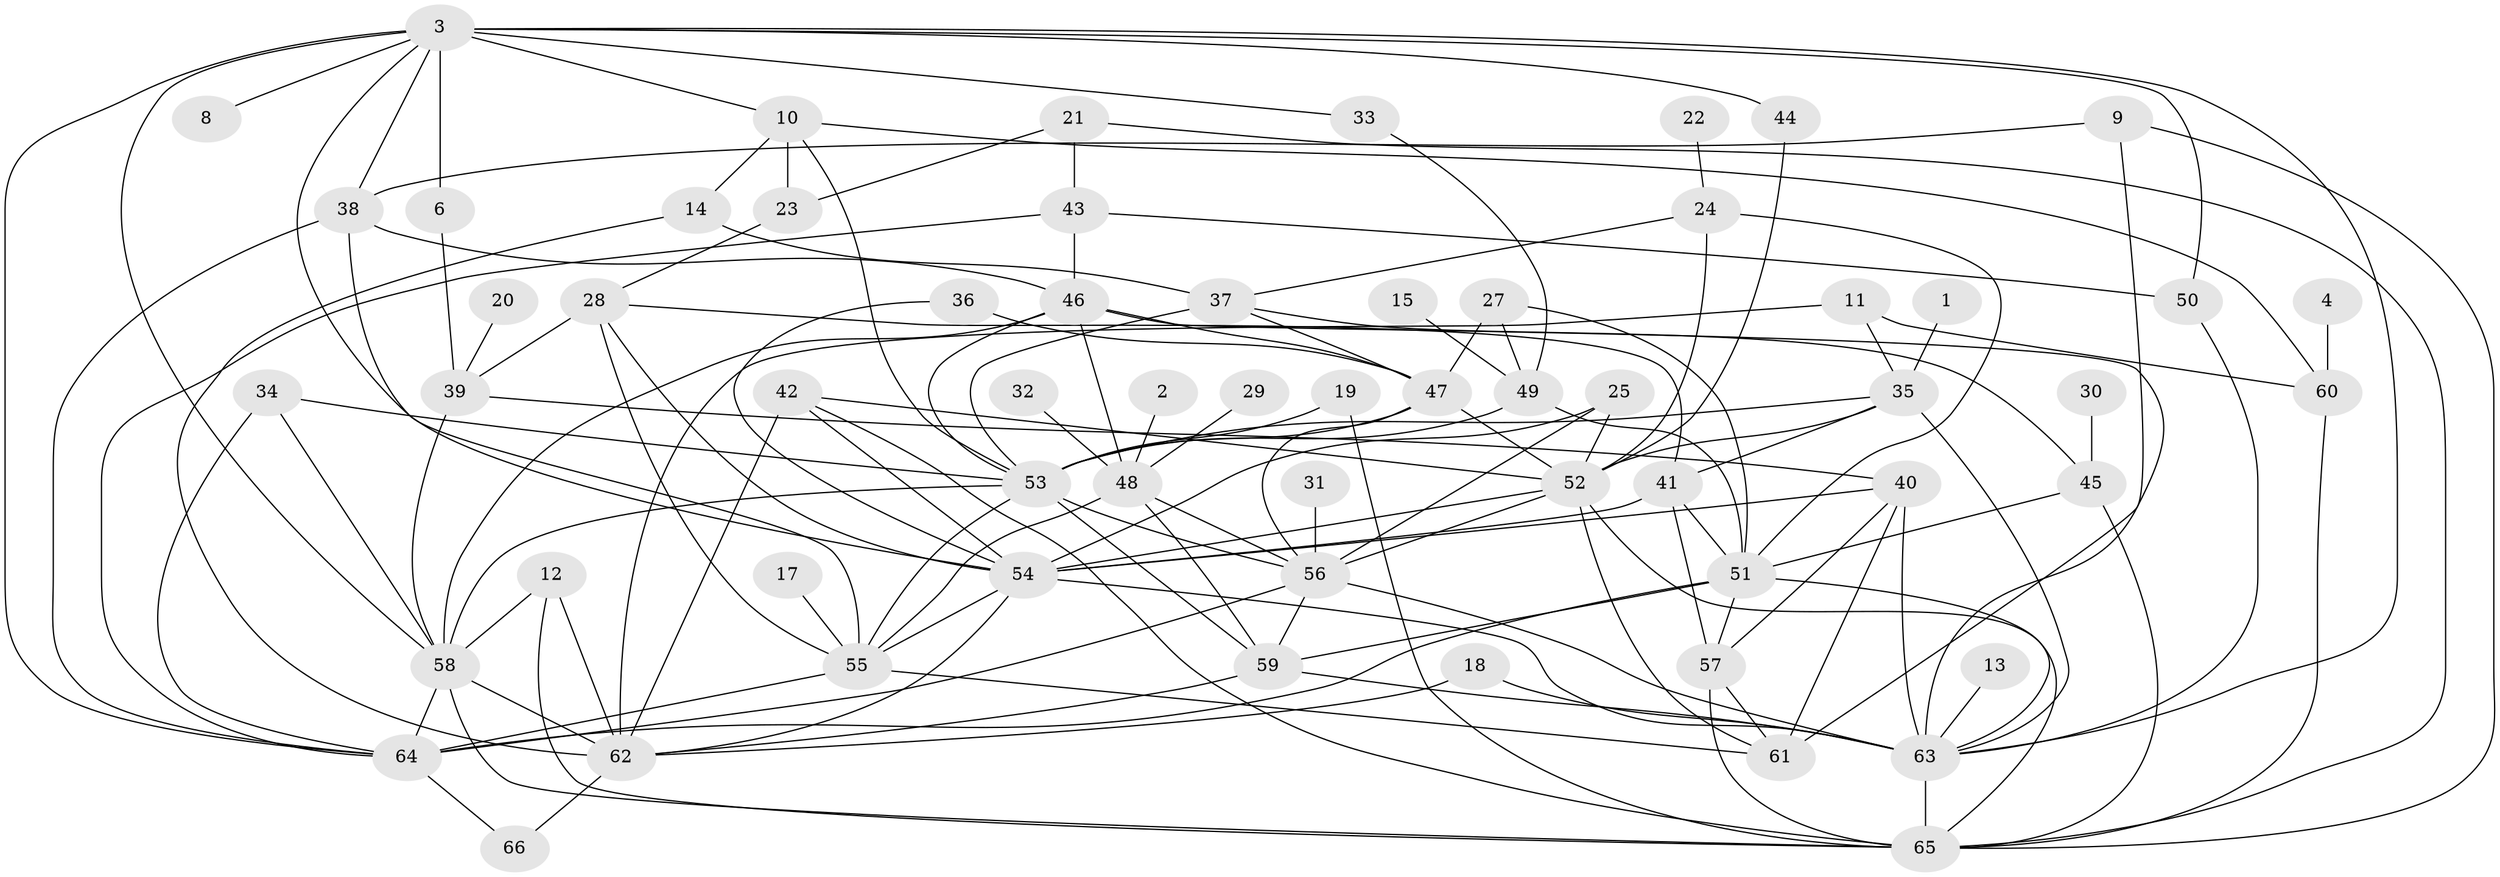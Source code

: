 // original degree distribution, {5: 0.13636363636363635, 4: 0.21212121212121213, 1: 0.13636363636363635, 7: 0.03787878787878788, 2: 0.22727272727272727, 6: 0.03787878787878788, 3: 0.16666666666666666, 0: 0.030303030303030304, 9: 0.007575757575757576, 8: 0.007575757575757576}
// Generated by graph-tools (version 1.1) at 2025/25/03/09/25 03:25:15]
// undirected, 62 vertices, 140 edges
graph export_dot {
graph [start="1"]
  node [color=gray90,style=filled];
  1;
  2;
  3;
  4;
  6;
  8;
  9;
  10;
  11;
  12;
  13;
  14;
  15;
  17;
  18;
  19;
  20;
  21;
  22;
  23;
  24;
  25;
  27;
  28;
  29;
  30;
  31;
  32;
  33;
  34;
  35;
  36;
  37;
  38;
  39;
  40;
  41;
  42;
  43;
  44;
  45;
  46;
  47;
  48;
  49;
  50;
  51;
  52;
  53;
  54;
  55;
  56;
  57;
  58;
  59;
  60;
  61;
  62;
  63;
  64;
  65;
  66;
  1 -- 35 [weight=1.0];
  2 -- 48 [weight=1.0];
  3 -- 6 [weight=1.0];
  3 -- 8 [weight=1.0];
  3 -- 10 [weight=1.0];
  3 -- 33 [weight=1.0];
  3 -- 38 [weight=1.0];
  3 -- 44 [weight=1.0];
  3 -- 50 [weight=1.0];
  3 -- 54 [weight=1.0];
  3 -- 58 [weight=1.0];
  3 -- 63 [weight=1.0];
  3 -- 64 [weight=1.0];
  4 -- 60 [weight=1.0];
  6 -- 39 [weight=1.0];
  9 -- 38 [weight=1.0];
  9 -- 61 [weight=1.0];
  9 -- 65 [weight=1.0];
  10 -- 14 [weight=1.0];
  10 -- 23 [weight=1.0];
  10 -- 53 [weight=1.0];
  10 -- 60 [weight=1.0];
  11 -- 35 [weight=1.0];
  11 -- 60 [weight=1.0];
  11 -- 62 [weight=1.0];
  12 -- 58 [weight=1.0];
  12 -- 62 [weight=1.0];
  12 -- 65 [weight=1.0];
  13 -- 63 [weight=1.0];
  14 -- 37 [weight=2.0];
  14 -- 62 [weight=1.0];
  15 -- 49 [weight=1.0];
  17 -- 55 [weight=1.0];
  18 -- 62 [weight=2.0];
  18 -- 63 [weight=1.0];
  19 -- 53 [weight=1.0];
  19 -- 65 [weight=1.0];
  20 -- 39 [weight=1.0];
  21 -- 23 [weight=1.0];
  21 -- 43 [weight=1.0];
  21 -- 65 [weight=1.0];
  22 -- 24 [weight=1.0];
  23 -- 28 [weight=1.0];
  24 -- 37 [weight=1.0];
  24 -- 51 [weight=1.0];
  24 -- 52 [weight=1.0];
  25 -- 52 [weight=1.0];
  25 -- 54 [weight=1.0];
  25 -- 56 [weight=1.0];
  27 -- 47 [weight=1.0];
  27 -- 49 [weight=1.0];
  27 -- 51 [weight=1.0];
  28 -- 39 [weight=1.0];
  28 -- 41 [weight=1.0];
  28 -- 54 [weight=1.0];
  28 -- 55 [weight=2.0];
  29 -- 48 [weight=1.0];
  30 -- 45 [weight=1.0];
  31 -- 56 [weight=2.0];
  32 -- 48 [weight=1.0];
  33 -- 49 [weight=1.0];
  34 -- 53 [weight=1.0];
  34 -- 58 [weight=1.0];
  34 -- 64 [weight=1.0];
  35 -- 41 [weight=1.0];
  35 -- 52 [weight=2.0];
  35 -- 53 [weight=1.0];
  35 -- 63 [weight=1.0];
  36 -- 47 [weight=1.0];
  36 -- 54 [weight=1.0];
  37 -- 45 [weight=1.0];
  37 -- 47 [weight=1.0];
  37 -- 53 [weight=1.0];
  38 -- 46 [weight=1.0];
  38 -- 55 [weight=1.0];
  38 -- 64 [weight=1.0];
  39 -- 40 [weight=1.0];
  39 -- 58 [weight=1.0];
  40 -- 54 [weight=1.0];
  40 -- 57 [weight=1.0];
  40 -- 61 [weight=1.0];
  40 -- 63 [weight=1.0];
  41 -- 51 [weight=1.0];
  41 -- 54 [weight=1.0];
  41 -- 57 [weight=1.0];
  42 -- 52 [weight=1.0];
  42 -- 54 [weight=1.0];
  42 -- 62 [weight=1.0];
  42 -- 65 [weight=1.0];
  43 -- 46 [weight=1.0];
  43 -- 50 [weight=1.0];
  43 -- 64 [weight=1.0];
  44 -- 52 [weight=1.0];
  45 -- 51 [weight=1.0];
  45 -- 65 [weight=1.0];
  46 -- 47 [weight=1.0];
  46 -- 48 [weight=1.0];
  46 -- 53 [weight=1.0];
  46 -- 58 [weight=1.0];
  46 -- 63 [weight=1.0];
  47 -- 52 [weight=2.0];
  47 -- 53 [weight=1.0];
  47 -- 56 [weight=1.0];
  48 -- 55 [weight=1.0];
  48 -- 56 [weight=1.0];
  48 -- 59 [weight=1.0];
  49 -- 51 [weight=1.0];
  49 -- 53 [weight=1.0];
  50 -- 63 [weight=1.0];
  51 -- 57 [weight=1.0];
  51 -- 59 [weight=1.0];
  51 -- 63 [weight=1.0];
  51 -- 64 [weight=1.0];
  52 -- 54 [weight=1.0];
  52 -- 56 [weight=2.0];
  52 -- 61 [weight=1.0];
  52 -- 65 [weight=1.0];
  53 -- 55 [weight=1.0];
  53 -- 56 [weight=1.0];
  53 -- 58 [weight=1.0];
  53 -- 59 [weight=1.0];
  54 -- 55 [weight=1.0];
  54 -- 62 [weight=1.0];
  54 -- 63 [weight=1.0];
  55 -- 61 [weight=1.0];
  55 -- 64 [weight=1.0];
  56 -- 59 [weight=1.0];
  56 -- 63 [weight=1.0];
  56 -- 64 [weight=1.0];
  57 -- 61 [weight=1.0];
  57 -- 65 [weight=1.0];
  58 -- 62 [weight=2.0];
  58 -- 64 [weight=1.0];
  58 -- 65 [weight=1.0];
  59 -- 62 [weight=1.0];
  59 -- 63 [weight=1.0];
  60 -- 65 [weight=1.0];
  62 -- 66 [weight=1.0];
  63 -- 65 [weight=1.0];
  64 -- 66 [weight=1.0];
}

